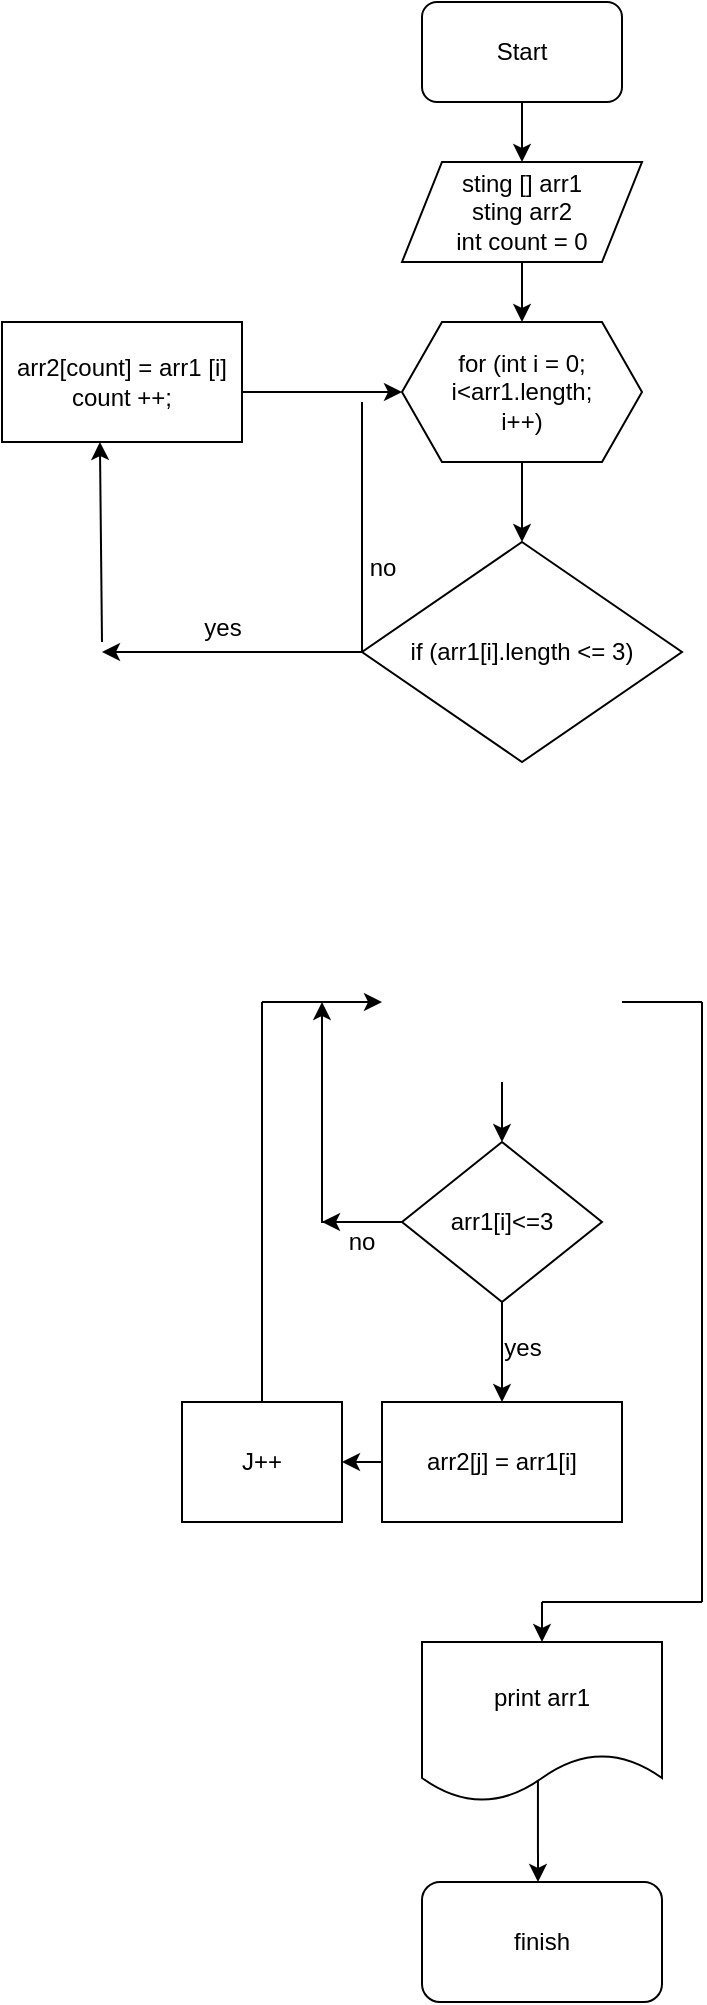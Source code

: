 <mxfile version="21.1.8" type="github">
  <diagram name="Страница 1" id="5rj7nqTEigEj_I5NkQLa">
    <mxGraphModel dx="1643" dy="449" grid="1" gridSize="10" guides="1" tooltips="1" connect="1" arrows="1" fold="1" page="1" pageScale="1" pageWidth="827" pageHeight="1169" math="0" shadow="0">
      <root>
        <mxCell id="0" />
        <mxCell id="1" parent="0" />
        <mxCell id="XR9db_AJ-I5LKFMCB0Wd-1" value="Start" style="rounded=1;whiteSpace=wrap;html=1;" parent="1" vertex="1">
          <mxGeometry x="160" y="10" width="100" height="50" as="geometry" />
        </mxCell>
        <mxCell id="XR9db_AJ-I5LKFMCB0Wd-2" value="" style="endArrow=classic;html=1;rounded=0;exitX=0.5;exitY=1;exitDx=0;exitDy=0;" parent="1" source="XR9db_AJ-I5LKFMCB0Wd-1" target="XR9db_AJ-I5LKFMCB0Wd-3" edge="1">
          <mxGeometry width="50" height="50" relative="1" as="geometry">
            <mxPoint x="390" y="260" as="sourcePoint" />
            <mxPoint x="210" y="100" as="targetPoint" />
          </mxGeometry>
        </mxCell>
        <mxCell id="XR9db_AJ-I5LKFMCB0Wd-3" value="sting [] arr1&lt;br&gt;sting arr2&lt;br&gt;int count = 0" style="shape=parallelogram;perimeter=parallelogramPerimeter;whiteSpace=wrap;html=1;fixedSize=1;" parent="1" vertex="1">
          <mxGeometry x="150" y="90" width="120" height="50" as="geometry" />
        </mxCell>
        <mxCell id="XR9db_AJ-I5LKFMCB0Wd-4" value="" style="endArrow=classic;html=1;rounded=0;exitX=0.5;exitY=1;exitDx=0;exitDy=0;" parent="1" source="XR9db_AJ-I5LKFMCB0Wd-3" target="XR9db_AJ-I5LKFMCB0Wd-5" edge="1">
          <mxGeometry width="50" height="50" relative="1" as="geometry">
            <mxPoint x="390" y="250" as="sourcePoint" />
            <mxPoint x="210" y="180" as="targetPoint" />
          </mxGeometry>
        </mxCell>
        <mxCell id="XR9db_AJ-I5LKFMCB0Wd-5" value="for (int i = 0;&lt;br&gt;i&amp;lt;arr1.length;&lt;br&gt;i++)" style="shape=hexagon;perimeter=hexagonPerimeter2;whiteSpace=wrap;html=1;fixedSize=1;" parent="1" vertex="1">
          <mxGeometry x="150" y="170" width="120" height="70" as="geometry" />
        </mxCell>
        <mxCell id="XR9db_AJ-I5LKFMCB0Wd-6" value="" style="endArrow=classic;html=1;rounded=0;exitX=0.5;exitY=1;exitDx=0;exitDy=0;" parent="1" source="XR9db_AJ-I5LKFMCB0Wd-5" target="XR9db_AJ-I5LKFMCB0Wd-7" edge="1">
          <mxGeometry width="50" height="50" relative="1" as="geometry">
            <mxPoint x="390" y="250" as="sourcePoint" />
            <mxPoint x="210" y="280" as="targetPoint" />
          </mxGeometry>
        </mxCell>
        <mxCell id="XR9db_AJ-I5LKFMCB0Wd-7" value="if (arr1[i].length &amp;lt;= 3)" style="rhombus;whiteSpace=wrap;html=1;" parent="1" vertex="1">
          <mxGeometry x="130" y="280" width="160" height="110" as="geometry" />
        </mxCell>
        <mxCell id="XR9db_AJ-I5LKFMCB0Wd-20" value="" style="endArrow=classic;html=1;rounded=0;exitX=0.5;exitY=1;exitDx=0;exitDy=0;" parent="1" target="XR9db_AJ-I5LKFMCB0Wd-21" edge="1">
          <mxGeometry width="50" height="50" relative="1" as="geometry">
            <mxPoint x="200" y="550" as="sourcePoint" />
            <mxPoint x="200" y="600" as="targetPoint" />
          </mxGeometry>
        </mxCell>
        <mxCell id="XR9db_AJ-I5LKFMCB0Wd-29" style="edgeStyle=orthogonalEdgeStyle;rounded=0;orthogonalLoop=1;jettySize=auto;html=1;exitX=0;exitY=0.5;exitDx=0;exitDy=0;" parent="1" source="XR9db_AJ-I5LKFMCB0Wd-21" edge="1">
          <mxGeometry relative="1" as="geometry">
            <mxPoint x="110" y="620" as="targetPoint" />
          </mxGeometry>
        </mxCell>
        <mxCell id="XR9db_AJ-I5LKFMCB0Wd-30" style="edgeStyle=orthogonalEdgeStyle;rounded=0;orthogonalLoop=1;jettySize=auto;html=1;" parent="1" source="XR9db_AJ-I5LKFMCB0Wd-21" edge="1">
          <mxGeometry relative="1" as="geometry">
            <mxPoint x="110" y="510" as="targetPoint" />
            <Array as="points">
              <mxPoint x="110" y="620" />
            </Array>
          </mxGeometry>
        </mxCell>
        <mxCell id="XR9db_AJ-I5LKFMCB0Wd-21" value="arr1[i]&amp;lt;=3" style="rhombus;whiteSpace=wrap;html=1;" parent="1" vertex="1">
          <mxGeometry x="150" y="580" width="100" height="80" as="geometry" />
        </mxCell>
        <mxCell id="XR9db_AJ-I5LKFMCB0Wd-22" value="" style="endArrow=classic;html=1;rounded=0;exitX=0.5;exitY=1;exitDx=0;exitDy=0;" parent="1" source="XR9db_AJ-I5LKFMCB0Wd-21" edge="1">
          <mxGeometry width="50" height="50" relative="1" as="geometry">
            <mxPoint x="280" y="650" as="sourcePoint" />
            <mxPoint x="200" y="710" as="targetPoint" />
          </mxGeometry>
        </mxCell>
        <mxCell id="XR9db_AJ-I5LKFMCB0Wd-23" value="yes" style="text;html=1;align=center;verticalAlign=middle;resizable=0;points=[];autosize=1;strokeColor=none;fillColor=none;" parent="1" vertex="1">
          <mxGeometry x="190" y="668" width="40" height="30" as="geometry" />
        </mxCell>
        <mxCell id="XR9db_AJ-I5LKFMCB0Wd-24" value="arr2[j] = arr1[i]" style="rounded=0;whiteSpace=wrap;html=1;" parent="1" vertex="1">
          <mxGeometry x="140" y="710" width="120" height="60" as="geometry" />
        </mxCell>
        <mxCell id="XR9db_AJ-I5LKFMCB0Wd-25" value="" style="endArrow=classic;html=1;rounded=0;exitX=0;exitY=0.5;exitDx=0;exitDy=0;" parent="1" source="XR9db_AJ-I5LKFMCB0Wd-24" target="XR9db_AJ-I5LKFMCB0Wd-26" edge="1">
          <mxGeometry width="50" height="50" relative="1" as="geometry">
            <mxPoint x="280" y="640" as="sourcePoint" />
            <mxPoint x="100" y="740" as="targetPoint" />
          </mxGeometry>
        </mxCell>
        <mxCell id="XR9db_AJ-I5LKFMCB0Wd-26" value="J++" style="rounded=0;whiteSpace=wrap;html=1;" parent="1" vertex="1">
          <mxGeometry x="40" y="710" width="80" height="60" as="geometry" />
        </mxCell>
        <mxCell id="XR9db_AJ-I5LKFMCB0Wd-27" value="" style="endArrow=none;html=1;rounded=0;exitX=0.5;exitY=0;exitDx=0;exitDy=0;" parent="1" source="XR9db_AJ-I5LKFMCB0Wd-26" edge="1">
          <mxGeometry width="50" height="50" relative="1" as="geometry">
            <mxPoint x="280" y="650" as="sourcePoint" />
            <mxPoint x="80" y="510" as="targetPoint" />
          </mxGeometry>
        </mxCell>
        <mxCell id="XR9db_AJ-I5LKFMCB0Wd-28" value="" style="endArrow=classic;html=1;rounded=0;entryX=0;entryY=0.5;entryDx=0;entryDy=0;" parent="1" edge="1">
          <mxGeometry width="50" height="50" relative="1" as="geometry">
            <mxPoint x="80" y="510" as="sourcePoint" />
            <mxPoint x="140" y="510" as="targetPoint" />
          </mxGeometry>
        </mxCell>
        <mxCell id="XR9db_AJ-I5LKFMCB0Wd-31" value="no" style="text;html=1;strokeColor=none;fillColor=none;align=center;verticalAlign=middle;whiteSpace=wrap;rounded=0;" parent="1" vertex="1">
          <mxGeometry x="110" y="620" width="40" height="20" as="geometry" />
        </mxCell>
        <mxCell id="XR9db_AJ-I5LKFMCB0Wd-32" value="" style="endArrow=none;html=1;rounded=0;exitX=1;exitY=0.5;exitDx=0;exitDy=0;" parent="1" edge="1">
          <mxGeometry width="50" height="50" relative="1" as="geometry">
            <mxPoint x="260" y="510" as="sourcePoint" />
            <mxPoint x="300" y="510" as="targetPoint" />
          </mxGeometry>
        </mxCell>
        <mxCell id="XR9db_AJ-I5LKFMCB0Wd-33" value="" style="endArrow=none;html=1;rounded=0;" parent="1" edge="1">
          <mxGeometry width="50" height="50" relative="1" as="geometry">
            <mxPoint x="300" y="510" as="sourcePoint" />
            <mxPoint x="300" y="810" as="targetPoint" />
          </mxGeometry>
        </mxCell>
        <mxCell id="XR9db_AJ-I5LKFMCB0Wd-34" value="" style="endArrow=none;html=1;rounded=0;" parent="1" edge="1">
          <mxGeometry width="50" height="50" relative="1" as="geometry">
            <mxPoint x="300" y="810" as="sourcePoint" />
            <mxPoint x="220" y="810" as="targetPoint" />
          </mxGeometry>
        </mxCell>
        <mxCell id="XR9db_AJ-I5LKFMCB0Wd-35" value="" style="endArrow=classic;html=1;rounded=0;" parent="1" edge="1">
          <mxGeometry width="50" height="50" relative="1" as="geometry">
            <mxPoint x="220" y="810" as="sourcePoint" />
            <mxPoint x="220" y="830" as="targetPoint" />
          </mxGeometry>
        </mxCell>
        <mxCell id="XR9db_AJ-I5LKFMCB0Wd-36" value="print arr1" style="shape=document;whiteSpace=wrap;html=1;boundedLbl=1;" parent="1" vertex="1">
          <mxGeometry x="160" y="830" width="120" height="80" as="geometry" />
        </mxCell>
        <mxCell id="XR9db_AJ-I5LKFMCB0Wd-37" value="" style="endArrow=classic;html=1;rounded=0;exitX=0.483;exitY=0.863;exitDx=0;exitDy=0;exitPerimeter=0;" parent="1" source="XR9db_AJ-I5LKFMCB0Wd-36" edge="1">
          <mxGeometry width="50" height="50" relative="1" as="geometry">
            <mxPoint x="280" y="950" as="sourcePoint" />
            <mxPoint x="218" y="950" as="targetPoint" />
          </mxGeometry>
        </mxCell>
        <mxCell id="XR9db_AJ-I5LKFMCB0Wd-38" value="finish" style="rounded=1;whiteSpace=wrap;html=1;" parent="1" vertex="1">
          <mxGeometry x="160" y="950" width="120" height="60" as="geometry" />
        </mxCell>
        <mxCell id="DDWZhuuxeeg2Za9avXEp-3" value="" style="endArrow=classic;html=1;rounded=0;entryX=0;entryY=0.5;entryDx=0;entryDy=0;" edge="1" parent="1" target="XR9db_AJ-I5LKFMCB0Wd-5">
          <mxGeometry width="50" height="50" relative="1" as="geometry">
            <mxPoint x="70" y="205" as="sourcePoint" />
            <mxPoint x="330" y="180" as="targetPoint" />
          </mxGeometry>
        </mxCell>
        <mxCell id="DDWZhuuxeeg2Za9avXEp-4" value="" style="endArrow=none;html=1;rounded=0;exitX=0;exitY=0.5;exitDx=0;exitDy=0;" edge="1" parent="1" source="XR9db_AJ-I5LKFMCB0Wd-7">
          <mxGeometry width="50" height="50" relative="1" as="geometry">
            <mxPoint x="280" y="230" as="sourcePoint" />
            <mxPoint x="130" y="210" as="targetPoint" />
          </mxGeometry>
        </mxCell>
        <mxCell id="DDWZhuuxeeg2Za9avXEp-5" value="no" style="text;html=1;align=center;verticalAlign=middle;resizable=0;points=[];autosize=1;strokeColor=none;fillColor=none;" vertex="1" parent="1">
          <mxGeometry x="120" y="278" width="40" height="30" as="geometry" />
        </mxCell>
        <mxCell id="DDWZhuuxeeg2Za9avXEp-6" value="arr2[count] = arr1 [i]&lt;br&gt;count ++;" style="rounded=0;whiteSpace=wrap;html=1;" vertex="1" parent="1">
          <mxGeometry x="-50" y="170" width="120" height="60" as="geometry" />
        </mxCell>
        <mxCell id="DDWZhuuxeeg2Za9avXEp-7" value="" style="endArrow=classic;html=1;rounded=0;exitX=0;exitY=0.5;exitDx=0;exitDy=0;" edge="1" parent="1" source="XR9db_AJ-I5LKFMCB0Wd-7">
          <mxGeometry width="50" height="50" relative="1" as="geometry">
            <mxPoint x="130" y="330" as="sourcePoint" />
            <mxPoint y="335" as="targetPoint" />
          </mxGeometry>
        </mxCell>
        <mxCell id="DDWZhuuxeeg2Za9avXEp-8" value="" style="endArrow=classic;html=1;rounded=0;entryX=0.408;entryY=1;entryDx=0;entryDy=0;entryPerimeter=0;" edge="1" parent="1" target="DDWZhuuxeeg2Za9avXEp-6">
          <mxGeometry width="50" height="50" relative="1" as="geometry">
            <mxPoint y="330" as="sourcePoint" />
            <mxPoint x="330" y="180" as="targetPoint" />
          </mxGeometry>
        </mxCell>
        <mxCell id="DDWZhuuxeeg2Za9avXEp-9" value="yes" style="text;html=1;align=center;verticalAlign=middle;resizable=0;points=[];autosize=1;strokeColor=none;fillColor=none;" vertex="1" parent="1">
          <mxGeometry x="40" y="308" width="40" height="30" as="geometry" />
        </mxCell>
      </root>
    </mxGraphModel>
  </diagram>
</mxfile>

